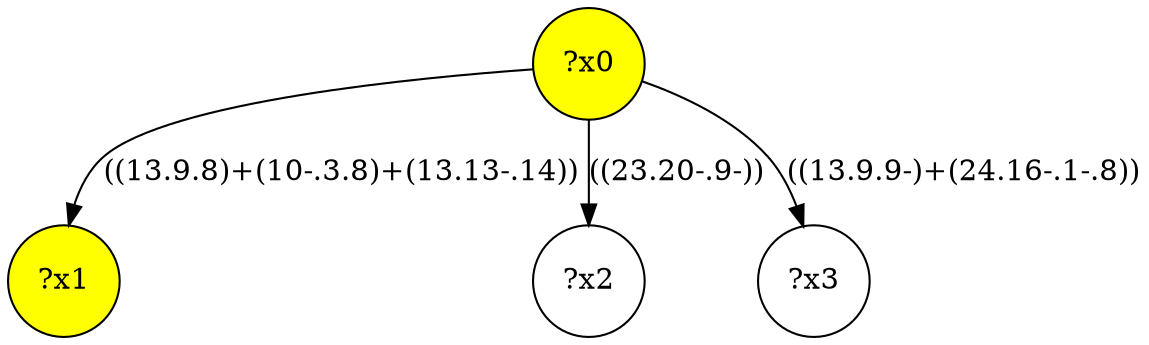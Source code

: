 digraph g {
	x0 [fillcolor="yellow", style="filled," shape=circle, label="?x0"];
	x1 [fillcolor="yellow", style="filled," shape=circle, label="?x1"];
	x0 -> x1 [label="((13.9.8)+(10-.3.8)+(13.13-.14))"];
	x2 [shape=circle, label="?x2"];
	x0 -> x2 [label="((23.20-.9-))"];
	x3 [shape=circle, label="?x3"];
	x0 -> x3 [label="((13.9.9-)+(24.16-.1-.8))"];
}

